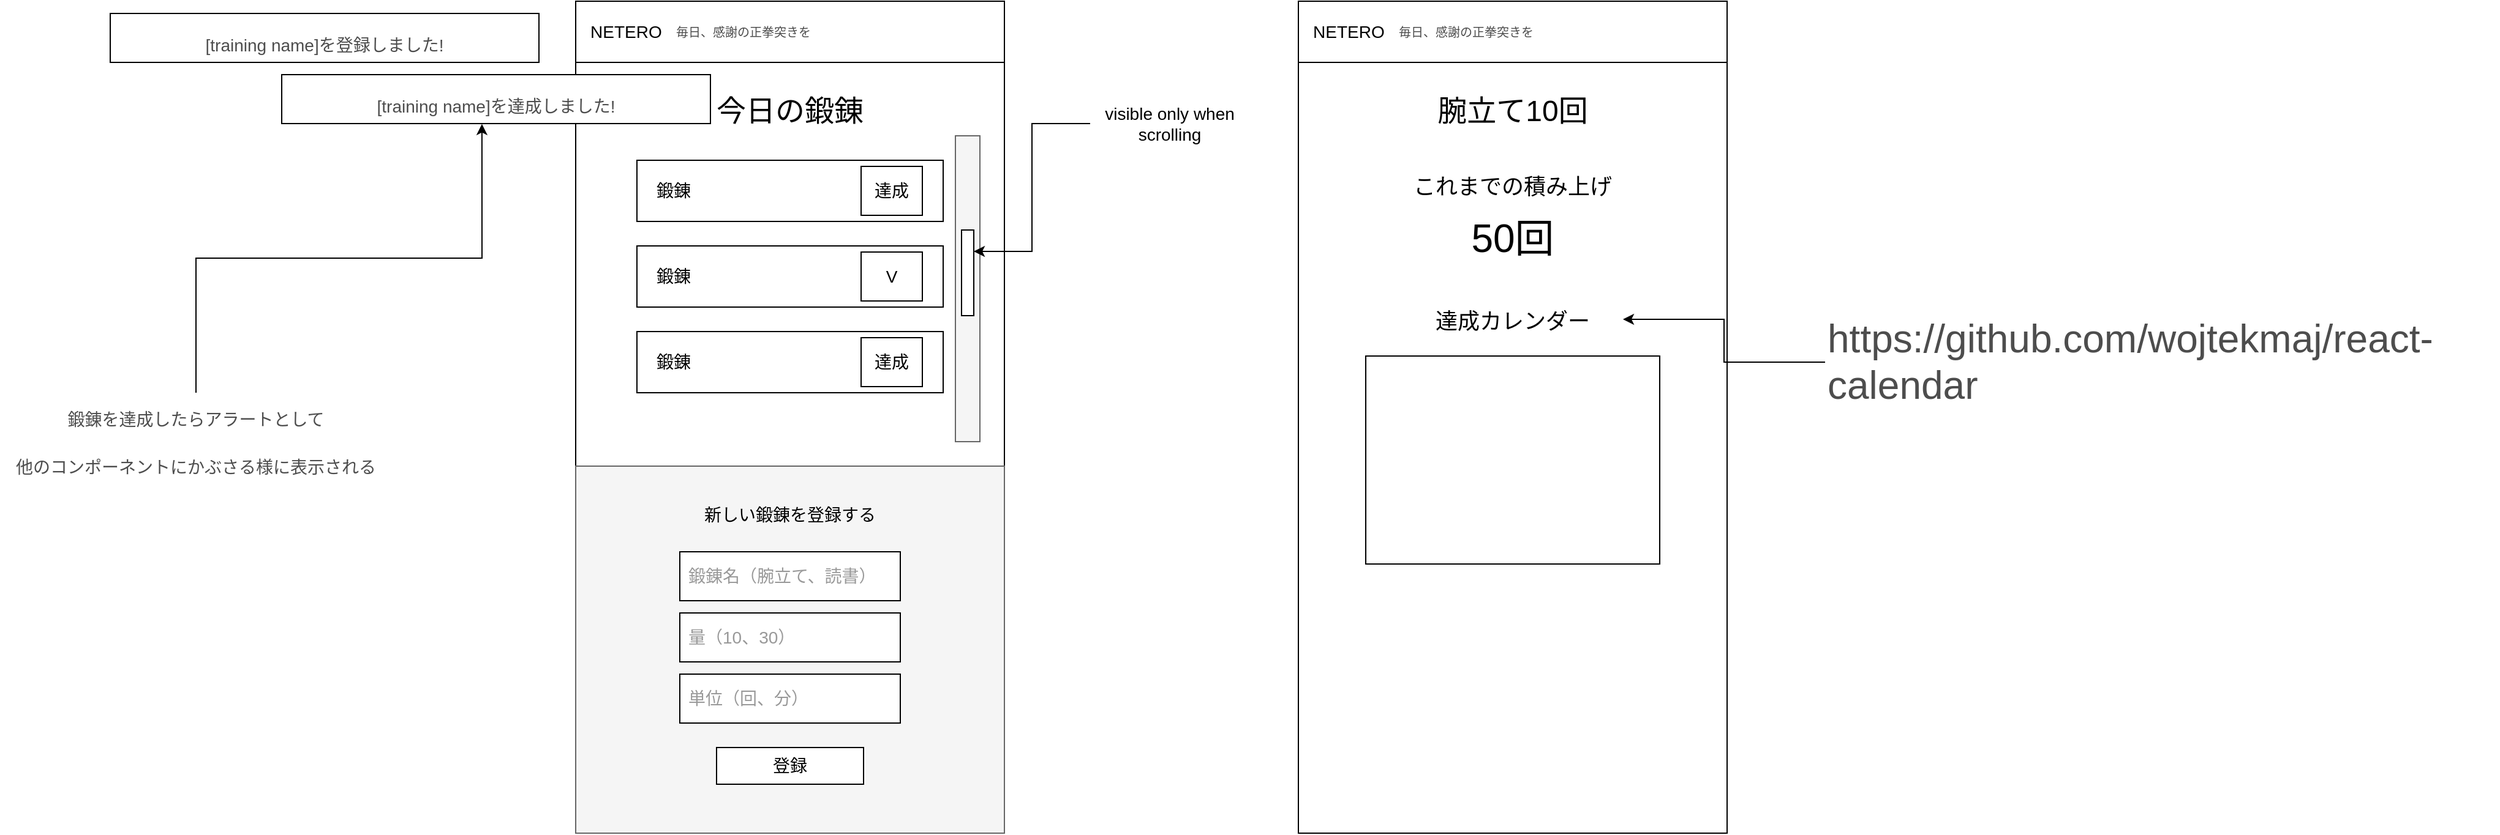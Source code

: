 <mxfile version="14.4.9" type="device"><diagram id="Zd3TL_LhWeCz0t2zrNgU" name="Page-1"><mxGraphModel dx="2523" dy="912" grid="1" gridSize="10" guides="1" tooltips="1" connect="1" arrows="1" fold="1" page="1" pageScale="1" pageWidth="850" pageHeight="1100" math="0" shadow="0"><root><mxCell id="0"/><mxCell id="1" parent="0"/><mxCell id="j7nHYjuVJ_4-s8L52ENu-2" value="" style="rounded=0;whiteSpace=wrap;html=1;" vertex="1" parent="1"><mxGeometry x="240" y="40" width="350" height="680" as="geometry"/></mxCell><mxCell id="j7nHYjuVJ_4-s8L52ENu-43" value="" style="rounded=0;whiteSpace=wrap;html=1;fillColor=#f5f5f5;fontSize=10;align=left;strokeColor=#666666;fontColor=#333333;" vertex="1" parent="1"><mxGeometry x="240" y="420" width="350" height="300" as="geometry"/></mxCell><mxCell id="j7nHYjuVJ_4-s8L52ENu-10" value="" style="group" vertex="1" connectable="0" parent="1"><mxGeometry x="290" y="170" width="300" height="50" as="geometry"/></mxCell><mxCell id="j7nHYjuVJ_4-s8L52ENu-3" value="" style="rounded=0;whiteSpace=wrap;html=1;align=left;" vertex="1" parent="j7nHYjuVJ_4-s8L52ENu-10"><mxGeometry width="250" height="50" as="geometry"/></mxCell><mxCell id="j7nHYjuVJ_4-s8L52ENu-6" value="鍛錬" style="text;html=1;strokeColor=none;fillColor=none;align=center;verticalAlign=middle;whiteSpace=wrap;rounded=0;fontSize=14;" vertex="1" parent="j7nHYjuVJ_4-s8L52ENu-10"><mxGeometry x="10" y="15" width="40" height="20" as="geometry"/></mxCell><mxCell id="j7nHYjuVJ_4-s8L52ENu-9" value="達成" style="rounded=0;whiteSpace=wrap;html=1;fontSize=14;" vertex="1" parent="j7nHYjuVJ_4-s8L52ENu-10"><mxGeometry x="183" y="5" width="50" height="40" as="geometry"/></mxCell><mxCell id="j7nHYjuVJ_4-s8L52ENu-11" value="" style="group" vertex="1" connectable="0" parent="1"><mxGeometry x="290" y="240" width="250" height="50" as="geometry"/></mxCell><mxCell id="j7nHYjuVJ_4-s8L52ENu-12" value="" style="rounded=0;whiteSpace=wrap;html=1;align=left;" vertex="1" parent="j7nHYjuVJ_4-s8L52ENu-11"><mxGeometry width="250" height="50" as="geometry"/></mxCell><mxCell id="j7nHYjuVJ_4-s8L52ENu-13" value="鍛錬" style="text;html=1;strokeColor=none;fillColor=none;align=center;verticalAlign=middle;whiteSpace=wrap;rounded=0;fontSize=14;" vertex="1" parent="j7nHYjuVJ_4-s8L52ENu-11"><mxGeometry x="10" y="15" width="40" height="20" as="geometry"/></mxCell><mxCell id="j7nHYjuVJ_4-s8L52ENu-14" value="V" style="rounded=0;whiteSpace=wrap;html=1;fontSize=14;" vertex="1" parent="j7nHYjuVJ_4-s8L52ENu-11"><mxGeometry x="183" y="5" width="50" height="40" as="geometry"/></mxCell><mxCell id="j7nHYjuVJ_4-s8L52ENu-15" value="" style="group" vertex="1" connectable="0" parent="1"><mxGeometry x="290" y="310" width="250" height="50" as="geometry"/></mxCell><mxCell id="j7nHYjuVJ_4-s8L52ENu-16" value="" style="rounded=0;whiteSpace=wrap;html=1;align=left;" vertex="1" parent="j7nHYjuVJ_4-s8L52ENu-15"><mxGeometry width="250" height="50" as="geometry"/></mxCell><mxCell id="j7nHYjuVJ_4-s8L52ENu-17" value="鍛錬" style="text;html=1;strokeColor=none;fillColor=none;align=center;verticalAlign=middle;whiteSpace=wrap;rounded=0;fontSize=14;" vertex="1" parent="j7nHYjuVJ_4-s8L52ENu-15"><mxGeometry x="10" y="15" width="40" height="20" as="geometry"/></mxCell><mxCell id="j7nHYjuVJ_4-s8L52ENu-18" value="達成" style="rounded=0;whiteSpace=wrap;html=1;fontSize=14;" vertex="1" parent="j7nHYjuVJ_4-s8L52ENu-15"><mxGeometry x="183" y="5" width="50" height="40" as="geometry"/></mxCell><mxCell id="j7nHYjuVJ_4-s8L52ENu-19" value="" style="rounded=0;whiteSpace=wrap;html=1;fontSize=14;fillColor=#f5f5f5;strokeColor=#666666;fontColor=#333333;" vertex="1" parent="1"><mxGeometry x="550" y="150" width="20" height="250" as="geometry"/></mxCell><mxCell id="j7nHYjuVJ_4-s8L52ENu-20" value="" style="rounded=0;whiteSpace=wrap;html=1;fontSize=14;" vertex="1" parent="1"><mxGeometry x="555" y="227" width="10" height="70" as="geometry"/></mxCell><mxCell id="j7nHYjuVJ_4-s8L52ENu-22" value="登録" style="rounded=0;whiteSpace=wrap;html=1;fontSize=14;" vertex="1" parent="1"><mxGeometry x="355" y="650" width="120" height="30" as="geometry"/></mxCell><mxCell id="j7nHYjuVJ_4-s8L52ENu-25" style="edgeStyle=orthogonalEdgeStyle;rounded=0;orthogonalLoop=1;jettySize=auto;html=1;entryX=1;entryY=0.25;entryDx=0;entryDy=0;fontSize=14;" edge="1" parent="1" source="j7nHYjuVJ_4-s8L52ENu-24" target="j7nHYjuVJ_4-s8L52ENu-20"><mxGeometry relative="1" as="geometry"/></mxCell><mxCell id="j7nHYjuVJ_4-s8L52ENu-24" value="visible only when scrolling" style="text;html=1;strokeColor=none;fillColor=none;align=center;verticalAlign=middle;whiteSpace=wrap;rounded=0;fontSize=14;" vertex="1" parent="1"><mxGeometry x="660" y="130" width="130" height="20" as="geometry"/></mxCell><mxCell id="j7nHYjuVJ_4-s8L52ENu-27" value="" style="group" vertex="1" connectable="0" parent="1"><mxGeometry x="325" y="460" width="180" height="60" as="geometry"/></mxCell><mxCell id="j7nHYjuVJ_4-s8L52ENu-23" value="" style="rounded=0;whiteSpace=wrap;html=1;fontSize=14;" vertex="1" parent="j7nHYjuVJ_4-s8L52ENu-27"><mxGeometry y="30" width="180" height="40" as="geometry"/></mxCell><mxCell id="j7nHYjuVJ_4-s8L52ENu-26" value="鍛錬名（腕立て、読書）" style="text;html=1;strokeColor=none;fillColor=none;align=left;verticalAlign=middle;whiteSpace=wrap;rounded=0;fontSize=14;fontColor=#999999;" vertex="1" parent="j7nHYjuVJ_4-s8L52ENu-27"><mxGeometry x="5" y="40" width="165" height="20" as="geometry"/></mxCell><mxCell id="j7nHYjuVJ_4-s8L52ENu-28" value="" style="group" vertex="1" connectable="0" parent="1"><mxGeometry x="325" y="540" width="180" height="40" as="geometry"/></mxCell><mxCell id="j7nHYjuVJ_4-s8L52ENu-29" value="" style="rounded=0;whiteSpace=wrap;html=1;fontSize=14;" vertex="1" parent="j7nHYjuVJ_4-s8L52ENu-28"><mxGeometry width="180" height="40" as="geometry"/></mxCell><mxCell id="j7nHYjuVJ_4-s8L52ENu-30" value="量（10、30）" style="text;html=1;strokeColor=none;fillColor=none;align=left;verticalAlign=middle;whiteSpace=wrap;rounded=0;fontSize=14;fontColor=#999999;" vertex="1" parent="j7nHYjuVJ_4-s8L52ENu-28"><mxGeometry x="5" y="10" width="110" height="20" as="geometry"/></mxCell><mxCell id="j7nHYjuVJ_4-s8L52ENu-33" value="" style="group" vertex="1" connectable="0" parent="1"><mxGeometry x="325" y="590" width="180" height="40" as="geometry"/></mxCell><mxCell id="j7nHYjuVJ_4-s8L52ENu-34" value="" style="rounded=0;whiteSpace=wrap;html=1;fontSize=14;" vertex="1" parent="j7nHYjuVJ_4-s8L52ENu-33"><mxGeometry width="180" height="40" as="geometry"/></mxCell><mxCell id="j7nHYjuVJ_4-s8L52ENu-35" value="単位（回、分）" style="text;html=1;strokeColor=none;fillColor=none;align=left;verticalAlign=middle;whiteSpace=wrap;rounded=0;fontSize=14;fontColor=#999999;" vertex="1" parent="j7nHYjuVJ_4-s8L52ENu-33"><mxGeometry x="5" y="10" width="135" height="20" as="geometry"/></mxCell><mxCell id="j7nHYjuVJ_4-s8L52ENu-36" value="新しい鍛錬を登録する" style="text;html=1;strokeColor=none;fillColor=none;align=center;verticalAlign=middle;whiteSpace=wrap;rounded=0;fontSize=14;" vertex="1" parent="1"><mxGeometry x="325" y="450" width="180" height="20" as="geometry"/></mxCell><mxCell id="j7nHYjuVJ_4-s8L52ENu-37" value="今日の鍛錬" style="text;html=1;strokeColor=none;fillColor=none;align=center;verticalAlign=middle;whiteSpace=wrap;rounded=0;fontSize=24;fontColor=#000000;" vertex="1" parent="1"><mxGeometry x="335" y="120" width="160" height="20" as="geometry"/></mxCell><mxCell id="j7nHYjuVJ_4-s8L52ENu-44" value="" style="rounded=0;whiteSpace=wrap;html=1;" vertex="1" parent="1"><mxGeometry x="830" y="40" width="350" height="680" as="geometry"/></mxCell><mxCell id="j7nHYjuVJ_4-s8L52ENu-45" value="" style="group" vertex="1" connectable="0" parent="1"><mxGeometry x="240" y="40" width="350" height="50" as="geometry"/></mxCell><mxCell id="j7nHYjuVJ_4-s8L52ENu-38" value="" style="rounded=0;whiteSpace=wrap;html=1;fontSize=24;align=left;" vertex="1" parent="j7nHYjuVJ_4-s8L52ENu-45"><mxGeometry width="350" height="50" as="geometry"/></mxCell><mxCell id="j7nHYjuVJ_4-s8L52ENu-40" value="NETERO" style="text;html=1;strokeColor=none;fillColor=none;align=left;verticalAlign=middle;whiteSpace=wrap;rounded=0;fontSize=14;fontColor=#000000;" vertex="1" parent="j7nHYjuVJ_4-s8L52ENu-45"><mxGeometry x="10" y="15" width="60" height="20" as="geometry"/></mxCell><mxCell id="j7nHYjuVJ_4-s8L52ENu-41" value="毎日、感謝の正拳突きを" style="text;html=1;strokeColor=none;fillColor=none;align=left;verticalAlign=middle;whiteSpace=wrap;rounded=0;fontSize=10;fontColor=#4D4D4D;" vertex="1" parent="j7nHYjuVJ_4-s8L52ENu-45"><mxGeometry x="80" y="15" width="115" height="20" as="geometry"/></mxCell><mxCell id="j7nHYjuVJ_4-s8L52ENu-46" value="" style="group" vertex="1" connectable="0" parent="1"><mxGeometry x="830" y="40" width="350" height="50" as="geometry"/></mxCell><mxCell id="j7nHYjuVJ_4-s8L52ENu-47" value="" style="rounded=0;whiteSpace=wrap;html=1;fontSize=24;align=left;" vertex="1" parent="j7nHYjuVJ_4-s8L52ENu-46"><mxGeometry width="350" height="50" as="geometry"/></mxCell><mxCell id="j7nHYjuVJ_4-s8L52ENu-48" value="NETERO" style="text;html=1;strokeColor=none;fillColor=none;align=left;verticalAlign=middle;whiteSpace=wrap;rounded=0;fontSize=14;fontColor=#000000;" vertex="1" parent="j7nHYjuVJ_4-s8L52ENu-46"><mxGeometry x="10" y="15" width="60" height="20" as="geometry"/></mxCell><mxCell id="j7nHYjuVJ_4-s8L52ENu-49" value="毎日、感謝の正拳突きを" style="text;html=1;strokeColor=none;fillColor=none;align=left;verticalAlign=middle;whiteSpace=wrap;rounded=0;fontSize=10;fontColor=#4D4D4D;" vertex="1" parent="j7nHYjuVJ_4-s8L52ENu-46"><mxGeometry x="80" y="15" width="115" height="20" as="geometry"/></mxCell><mxCell id="j7nHYjuVJ_4-s8L52ENu-50" value="腕立て10回" style="text;html=1;strokeColor=none;fillColor=none;align=center;verticalAlign=middle;whiteSpace=wrap;rounded=0;fontSize=24;fontColor=#000000;" vertex="1" parent="1"><mxGeometry x="925" y="120" width="160" height="20" as="geometry"/></mxCell><mxCell id="j7nHYjuVJ_4-s8L52ENu-53" value="" style="group" vertex="1" connectable="0" parent="1"><mxGeometry x="915" y="180" width="180" height="74" as="geometry"/></mxCell><mxCell id="j7nHYjuVJ_4-s8L52ENu-51" value="&lt;font style=&quot;font-size: 18px&quot;&gt;これまでの積み上げ&lt;/font&gt;" style="text;html=1;strokeColor=none;fillColor=none;align=center;verticalAlign=middle;whiteSpace=wrap;rounded=0;fontSize=24;fontColor=#000000;" vertex="1" parent="j7nHYjuVJ_4-s8L52ENu-53"><mxGeometry width="180" height="20" as="geometry"/></mxCell><mxCell id="j7nHYjuVJ_4-s8L52ENu-52" value="50回" style="text;html=1;strokeColor=none;fillColor=none;align=center;verticalAlign=middle;whiteSpace=wrap;rounded=0;fontSize=32;fontColor=#000000;" vertex="1" parent="j7nHYjuVJ_4-s8L52ENu-53"><mxGeometry x="10" y="34" width="160" height="40" as="geometry"/></mxCell><mxCell id="j7nHYjuVJ_4-s8L52ENu-54" value="&lt;font style=&quot;font-size: 18px&quot;&gt;達成カレンダー&lt;/font&gt;" style="text;html=1;strokeColor=none;fillColor=none;align=center;verticalAlign=middle;whiteSpace=wrap;rounded=0;fontSize=24;fontColor=#000000;" vertex="1" parent="1"><mxGeometry x="915" y="290" width="180" height="20" as="geometry"/></mxCell><mxCell id="j7nHYjuVJ_4-s8L52ENu-60" style="edgeStyle=orthogonalEdgeStyle;rounded=0;orthogonalLoop=1;jettySize=auto;html=1;fontSize=32;fontColor=#4D4D4D;" edge="1" parent="1" source="j7nHYjuVJ_4-s8L52ENu-59" target="j7nHYjuVJ_4-s8L52ENu-54"><mxGeometry relative="1" as="geometry"/></mxCell><UserObject label="https://github.com/wojtekmaj/react-calendar" link="https://github.com/wojtekmaj/react-calendar" id="j7nHYjuVJ_4-s8L52ENu-59"><mxCell style="text;whiteSpace=wrap;html=1;fontSize=32;fontColor=#4D4D4D;" vertex="1" parent="1"><mxGeometry x="1260" y="290" width="550" height="90" as="geometry"/></mxCell></UserObject><mxCell id="j7nHYjuVJ_4-s8L52ENu-61" value="" style="rounded=0;whiteSpace=wrap;html=1;fillColor=#FFFFFF;fontSize=32;fontColor=#4D4D4D;align=left;" vertex="1" parent="1"><mxGeometry x="885" y="330" width="240" height="170" as="geometry"/></mxCell><mxCell id="j7nHYjuVJ_4-s8L52ENu-64" style="edgeStyle=orthogonalEdgeStyle;rounded=0;orthogonalLoop=1;jettySize=auto;html=1;entryX=0.467;entryY=1.009;entryDx=0;entryDy=0;entryPerimeter=0;fontSize=32;fontColor=#4D4D4D;" edge="1" parent="1" source="j7nHYjuVJ_4-s8L52ENu-63" target="j7nHYjuVJ_4-s8L52ENu-62"><mxGeometry relative="1" as="geometry"/></mxCell><mxCell id="j7nHYjuVJ_4-s8L52ENu-63" value="&lt;div&gt;&lt;font style=&quot;font-size: 14px&quot;&gt;鍛錬を達成したらアラートとして&lt;/font&gt;&lt;/div&gt;&lt;div&gt;&lt;font style=&quot;font-size: 14px&quot;&gt;他のコンポーネントにかぶさる様に表示される&lt;/font&gt;&lt;/div&gt;" style="text;html=1;strokeColor=none;fillColor=none;align=center;verticalAlign=middle;whiteSpace=wrap;rounded=0;fontSize=32;fontColor=#4D4D4D;" vertex="1" parent="1"><mxGeometry x="-230" y="360" width="320" height="70" as="geometry"/></mxCell><mxCell id="j7nHYjuVJ_4-s8L52ENu-62" value="&lt;div align=&quot;center&quot;&gt;&lt;font style=&quot;font-size: 14px&quot;&gt;[training name]を達成しまし&lt;/font&gt;&lt;font style=&quot;font-size: 14px&quot;&gt;&lt;font style=&quot;font-size: 14px&quot;&gt;た&lt;/font&gt;!&lt;/font&gt;&lt;/div&gt;" style="rounded=0;whiteSpace=wrap;html=1;fillColor=#FFFFFF;fontSize=32;fontColor=#4D4D4D;align=center;" vertex="1" parent="1"><mxGeometry y="100" width="350" height="40" as="geometry"/></mxCell><mxCell id="j7nHYjuVJ_4-s8L52ENu-66" value="&lt;div align=&quot;center&quot;&gt;&lt;font style=&quot;font-size: 14px&quot;&gt;[training name]を登録しまし&lt;/font&gt;&lt;font style=&quot;font-size: 14px&quot;&gt;&lt;font style=&quot;font-size: 14px&quot;&gt;た&lt;/font&gt;!&lt;/font&gt;&lt;/div&gt;" style="rounded=0;whiteSpace=wrap;html=1;fillColor=#FFFFFF;fontSize=32;fontColor=#4D4D4D;align=center;" vertex="1" parent="1"><mxGeometry x="-140" y="50" width="350" height="40" as="geometry"/></mxCell></root></mxGraphModel></diagram></mxfile>